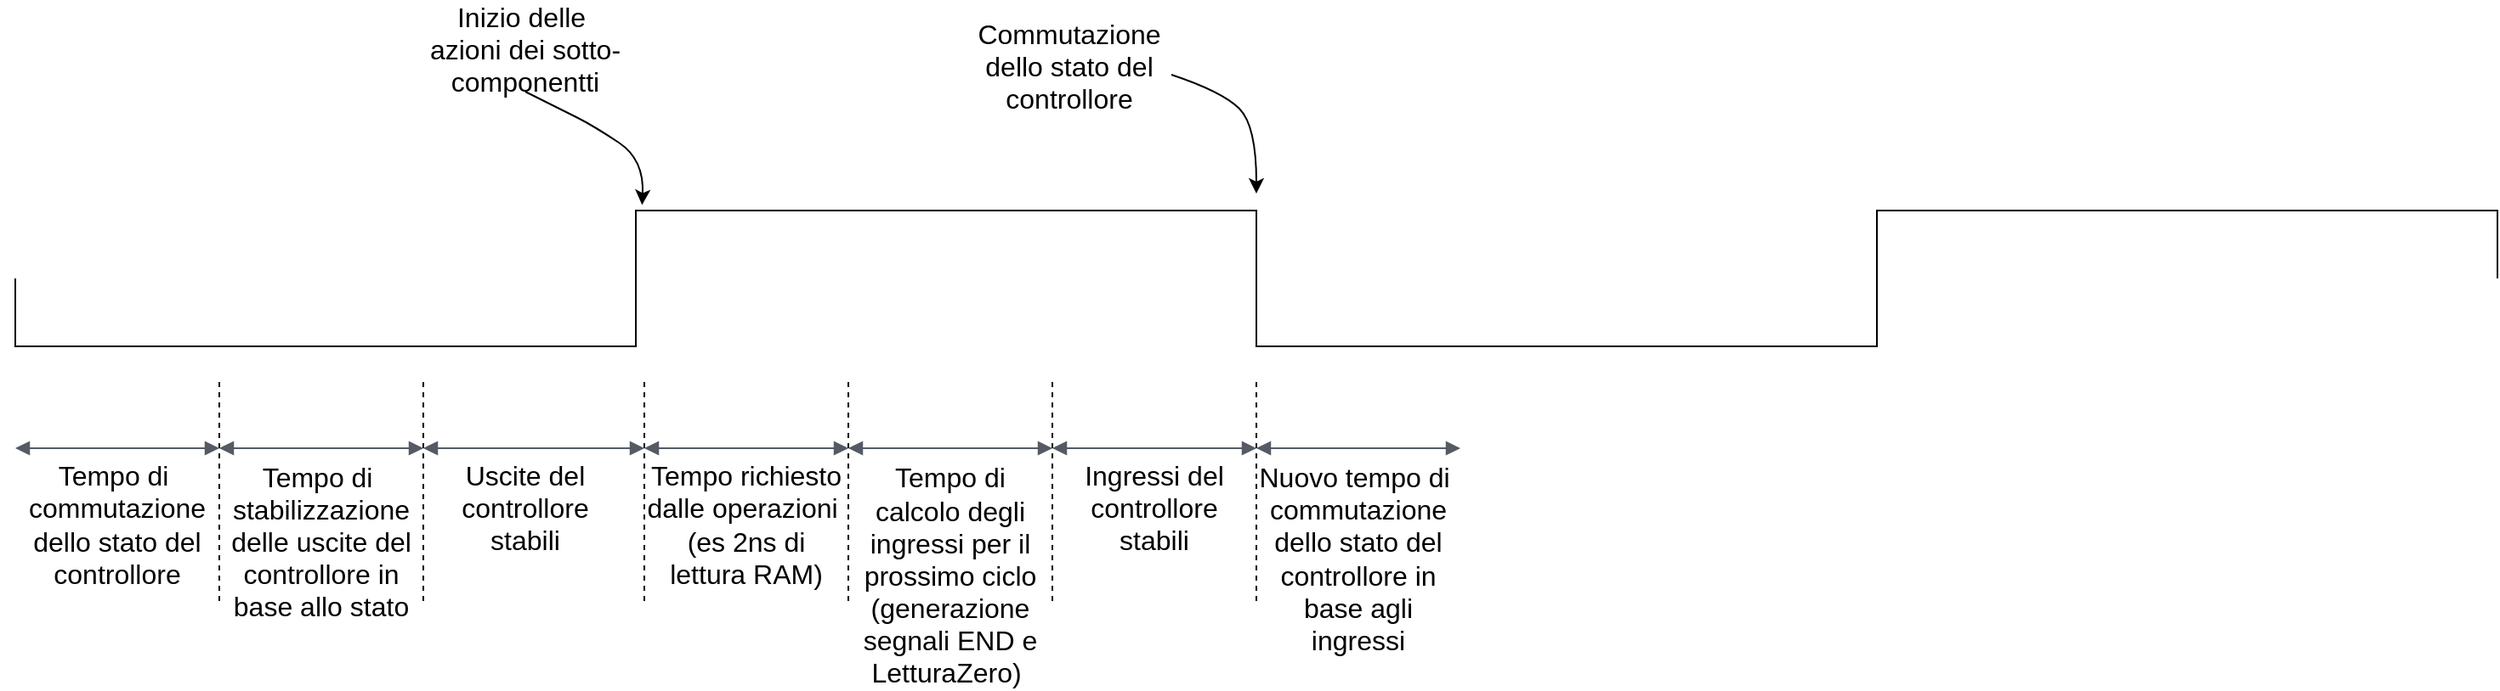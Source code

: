 <mxfile version="24.0.1" type="google">
  <diagram name="Pagina-1" id="Sh5TQi1XGd3OAeN3tCxN">
    <mxGraphModel grid="1" page="1" gridSize="10" guides="1" tooltips="1" connect="1" arrows="1" fold="1" pageScale="1" pageWidth="827" pageHeight="1169" math="0" shadow="0">
      <root>
        <mxCell id="0" />
        <mxCell id="1" parent="0" />
        <mxCell id="jNv2PDltvxeE8-9SOMsl-1" value="" style="pointerEvents=1;verticalLabelPosition=bottom;shadow=0;dashed=0;align=center;html=1;verticalAlign=top;shape=mxgraph.electrical.waveforms.square_wave;flipH=1;" vertex="1" parent="1">
          <mxGeometry x="60" y="340" width="730" height="80" as="geometry" />
        </mxCell>
        <mxCell id="jNv2PDltvxeE8-9SOMsl-3" value="" style="pointerEvents=1;verticalLabelPosition=bottom;shadow=0;dashed=0;align=center;html=1;verticalAlign=top;shape=mxgraph.electrical.waveforms.square_wave;flipH=1;" vertex="1" parent="1">
          <mxGeometry x="790" y="340" width="730" height="80" as="geometry" />
        </mxCell>
        <mxCell id="jNv2PDltvxeE8-9SOMsl-11" value="" style="edgeStyle=orthogonalEdgeStyle;html=1;endArrow=block;elbow=vertical;startArrow=block;startFill=1;endFill=1;strokeColor=#545B64;rounded=0;" edge="1" parent="1">
          <mxGeometry width="100" relative="1" as="geometry">
            <mxPoint x="60" y="480" as="sourcePoint" />
            <mxPoint x="180" y="480" as="targetPoint" />
          </mxGeometry>
        </mxCell>
        <mxCell id="jNv2PDltvxeE8-9SOMsl-12" value="" style="edgeStyle=orthogonalEdgeStyle;html=1;endArrow=block;elbow=vertical;startArrow=block;startFill=1;endFill=1;strokeColor=#545B64;rounded=0;" edge="1" parent="1">
          <mxGeometry width="100" relative="1" as="geometry">
            <mxPoint x="180" y="480" as="sourcePoint" />
            <mxPoint x="300" y="480" as="targetPoint" />
          </mxGeometry>
        </mxCell>
        <mxCell id="jNv2PDltvxeE8-9SOMsl-13" value="" style="edgeStyle=orthogonalEdgeStyle;html=1;endArrow=block;elbow=vertical;startArrow=block;startFill=1;endFill=1;strokeColor=#545B64;rounded=0;" edge="1" parent="1">
          <mxGeometry width="100" relative="1" as="geometry">
            <mxPoint x="300" y="480" as="sourcePoint" />
            <mxPoint x="430" y="480" as="targetPoint" />
          </mxGeometry>
        </mxCell>
        <mxCell id="jNv2PDltvxeE8-9SOMsl-17" value="" style="edgeStyle=orthogonalEdgeStyle;html=1;endArrow=block;elbow=vertical;startArrow=block;startFill=1;endFill=1;strokeColor=#545B64;rounded=0;" edge="1" parent="1">
          <mxGeometry width="100" relative="1" as="geometry">
            <mxPoint x="430" y="480" as="sourcePoint" />
            <mxPoint x="550" y="480" as="targetPoint" />
          </mxGeometry>
        </mxCell>
        <mxCell id="jNv2PDltvxeE8-9SOMsl-18" value="" style="edgeStyle=orthogonalEdgeStyle;html=1;endArrow=block;elbow=vertical;startArrow=block;startFill=1;endFill=1;strokeColor=#545B64;rounded=0;" edge="1" parent="1">
          <mxGeometry width="100" relative="1" as="geometry">
            <mxPoint x="550" y="480" as="sourcePoint" />
            <mxPoint x="670" y="480" as="targetPoint" />
          </mxGeometry>
        </mxCell>
        <mxCell id="jNv2PDltvxeE8-9SOMsl-20" value="" style="edgeStyle=orthogonalEdgeStyle;html=1;endArrow=block;elbow=vertical;startArrow=block;startFill=1;endFill=1;strokeColor=#545B64;rounded=0;" edge="1" parent="1">
          <mxGeometry width="100" relative="1" as="geometry">
            <mxPoint x="670" y="480" as="sourcePoint" />
            <mxPoint x="790" y="480" as="targetPoint" />
          </mxGeometry>
        </mxCell>
        <mxCell id="jNv2PDltvxeE8-9SOMsl-21" value="" style="edgeStyle=orthogonalEdgeStyle;html=1;endArrow=block;elbow=vertical;startArrow=block;startFill=1;endFill=1;strokeColor=#545B64;rounded=0;" edge="1" parent="1">
          <mxGeometry width="100" relative="1" as="geometry">
            <mxPoint x="790" y="480" as="sourcePoint" />
            <mxPoint x="910" y="480" as="targetPoint" />
          </mxGeometry>
        </mxCell>
        <mxCell id="jNv2PDltvxeE8-9SOMsl-22" value="Tempo di&amp;nbsp; commutazione dello stato del controllore" style="text;html=1;align=center;verticalAlign=middle;whiteSpace=wrap;rounded=0;fontSize=16;" vertex="1" parent="1">
          <mxGeometry x="60" y="460" width="120" height="130" as="geometry" />
        </mxCell>
        <mxCell id="jNv2PDltvxeE8-9SOMsl-23" value="" style="endArrow=none;dashed=1;html=1;rounded=0;" edge="1" parent="1">
          <mxGeometry width="50" height="50" relative="1" as="geometry">
            <mxPoint x="180" y="570" as="sourcePoint" />
            <mxPoint x="180" y="440" as="targetPoint" />
          </mxGeometry>
        </mxCell>
        <mxCell id="jNv2PDltvxeE8-9SOMsl-24" value="" style="endArrow=none;dashed=1;html=1;rounded=0;" edge="1" parent="1">
          <mxGeometry width="50" height="50" relative="1" as="geometry">
            <mxPoint x="300" y="570" as="sourcePoint" />
            <mxPoint x="300" y="440" as="targetPoint" />
          </mxGeometry>
        </mxCell>
        <mxCell id="jNv2PDltvxeE8-9SOMsl-25" value="" style="endArrow=none;dashed=1;html=1;rounded=0;" edge="1" parent="1">
          <mxGeometry width="50" height="50" relative="1" as="geometry">
            <mxPoint x="430" y="570" as="sourcePoint" />
            <mxPoint x="430" y="440" as="targetPoint" />
          </mxGeometry>
        </mxCell>
        <mxCell id="jNv2PDltvxeE8-9SOMsl-26" value="" style="endArrow=none;dashed=1;html=1;rounded=0;" edge="1" parent="1">
          <mxGeometry width="50" height="50" relative="1" as="geometry">
            <mxPoint x="550" y="570" as="sourcePoint" />
            <mxPoint x="550" y="440" as="targetPoint" />
          </mxGeometry>
        </mxCell>
        <mxCell id="jNv2PDltvxeE8-9SOMsl-27" value="" style="endArrow=none;dashed=1;html=1;rounded=0;" edge="1" parent="1">
          <mxGeometry width="50" height="50" relative="1" as="geometry">
            <mxPoint x="790" y="570" as="sourcePoint" />
            <mxPoint x="790" y="440" as="targetPoint" />
          </mxGeometry>
        </mxCell>
        <mxCell id="jNv2PDltvxeE8-9SOMsl-28" value="" style="endArrow=none;dashed=1;html=1;rounded=0;" edge="1" parent="1">
          <mxGeometry width="50" height="50" relative="1" as="geometry">
            <mxPoint x="670" y="570" as="sourcePoint" />
            <mxPoint x="670" y="440" as="targetPoint" />
          </mxGeometry>
        </mxCell>
        <mxCell id="jNv2PDltvxeE8-9SOMsl-30" value="Tempo di&amp;nbsp; stabilizzazione delle uscite del controllore in base allo stato" style="text;html=1;align=center;verticalAlign=middle;whiteSpace=wrap;rounded=0;fontSize=16;" vertex="1" parent="1">
          <mxGeometry x="180" y="470" width="120" height="130" as="geometry" />
        </mxCell>
        <mxCell id="jNv2PDltvxeE8-9SOMsl-31" value="Uscite del controllore stabili" style="text;html=1;align=center;verticalAlign=middle;whiteSpace=wrap;rounded=0;fontSize=16;" vertex="1" parent="1">
          <mxGeometry x="300" y="495" width="120" height="40" as="geometry" />
        </mxCell>
        <mxCell id="jNv2PDltvxeE8-9SOMsl-32" value="Tempo richiesto dalle operazioni&amp;nbsp;&lt;br&gt;(es 2ns di lettura RAM)" style="text;html=1;align=center;verticalAlign=middle;whiteSpace=wrap;rounded=0;fontSize=16;" vertex="1" parent="1">
          <mxGeometry x="430" y="460" width="120" height="130" as="geometry" />
        </mxCell>
        <mxCell id="jNv2PDltvxeE8-9SOMsl-33" value="Inizio delle&amp;nbsp; azioni dei sotto-componentti" style="text;html=1;align=center;verticalAlign=middle;whiteSpace=wrap;rounded=0;fontSize=16;" vertex="1" parent="1">
          <mxGeometry x="300" y="220" width="120" height="50" as="geometry" />
        </mxCell>
        <mxCell id="jNv2PDltvxeE8-9SOMsl-34" value="" style="curved=1;endArrow=classic;html=1;rounded=0;entryX=0.495;entryY=-0.041;entryDx=0;entryDy=0;entryPerimeter=0;exitX=0.5;exitY=1;exitDx=0;exitDy=0;" edge="1" parent="1" source="jNv2PDltvxeE8-9SOMsl-33" target="jNv2PDltvxeE8-9SOMsl-1">
          <mxGeometry width="50" height="50" relative="1" as="geometry">
            <mxPoint x="360" y="280" as="sourcePoint" />
            <mxPoint x="800" y="530" as="targetPoint" />
            <Array as="points">
              <mxPoint x="380" y="280" />
              <mxPoint x="400" y="290" />
              <mxPoint x="430" y="310" />
            </Array>
          </mxGeometry>
        </mxCell>
        <mxCell id="jNv2PDltvxeE8-9SOMsl-35" value="Tempo di calcolo degli ingressi per il prossimo ciclo&lt;br&gt;(generazione segnali END e LetturaZero)&amp;nbsp;" style="text;html=1;align=center;verticalAlign=middle;whiteSpace=wrap;rounded=0;fontSize=16;" vertex="1" parent="1">
          <mxGeometry x="550" y="490" width="120" height="130" as="geometry" />
        </mxCell>
        <mxCell id="jNv2PDltvxeE8-9SOMsl-36" value="Ingressi del controllore stabili" style="text;html=1;align=center;verticalAlign=middle;whiteSpace=wrap;rounded=0;fontSize=16;" vertex="1" parent="1">
          <mxGeometry x="670" y="450" width="120" height="130" as="geometry" />
        </mxCell>
        <mxCell id="jNv2PDltvxeE8-9SOMsl-38" value="Nuovo tempo di&amp;nbsp; commutazione dello stato del controllore in base agli ingressi" style="text;html=1;align=center;verticalAlign=middle;whiteSpace=wrap;rounded=0;fontSize=16;" vertex="1" parent="1">
          <mxGeometry x="790" y="480" width="120" height="130" as="geometry" />
        </mxCell>
        <mxCell id="mdghJoyIpml2JshJNy60-1" value="Commutazione&lt;div&gt;dello stato del controllore&lt;/div&gt;" style="text;html=1;align=center;verticalAlign=middle;whiteSpace=wrap;rounded=0;fontSize=16;" vertex="1" parent="1">
          <mxGeometry x="630" y="220" width="100" height="70" as="geometry" />
        </mxCell>
        <mxCell id="mdghJoyIpml2JshJNy60-2" value="" style="curved=1;endArrow=classic;html=1;rounded=0;" edge="1" parent="1">
          <mxGeometry width="50" height="50" relative="1" as="geometry">
            <mxPoint x="740" y="260" as="sourcePoint" />
            <mxPoint x="790" y="330" as="targetPoint" />
            <Array as="points">
              <mxPoint x="770" y="270" />
              <mxPoint x="790" y="290" />
            </Array>
          </mxGeometry>
        </mxCell>
      </root>
    </mxGraphModel>
  </diagram>
</mxfile>
